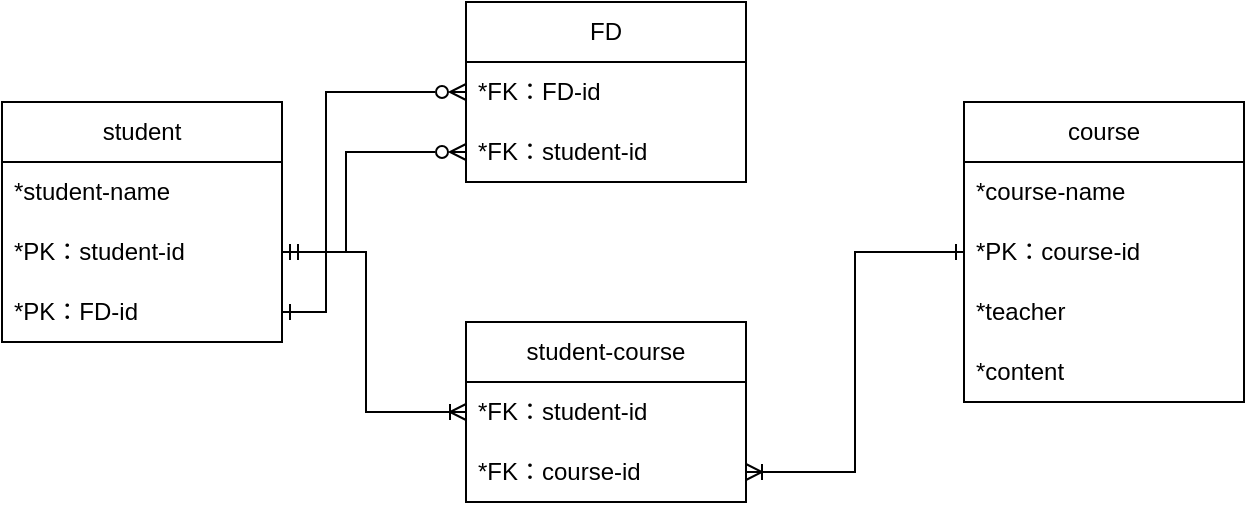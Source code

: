 <mxfile version="22.0.8" type="device">
  <diagram id="R2lEEEUBdFMjLlhIrx00" name="Page-1">
    <mxGraphModel dx="690" dy="369" grid="1" gridSize="10" guides="1" tooltips="1" connect="1" arrows="1" fold="1" page="1" pageScale="1" pageWidth="850" pageHeight="1100" math="0" shadow="0" extFonts="Permanent Marker^https://fonts.googleapis.com/css?family=Permanent+Marker">
      <root>
        <mxCell id="0" />
        <mxCell id="1" parent="0" />
        <mxCell id="C-vyLk0tnHw3VtMMgP7b-1" value="" style="edgeStyle=orthogonalEdgeStyle;endArrow=ERoneToMany;startArrow=ERmandOne;endFill=0;startFill=0;entryX=0;entryY=0.5;entryDx=0;entryDy=0;rounded=0;" parent="1" source="YrzM-Mq8mZQ_cMHaO6eN-5" target="YrzM-Mq8mZQ_cMHaO6eN-8" edge="1">
          <mxGeometry width="100" height="100" relative="1" as="geometry">
            <mxPoint x="227" y="325" as="sourcePoint" />
            <mxPoint x="330" y="505" as="targetPoint" />
            <Array as="points">
              <mxPoint x="290" y="395" />
              <mxPoint x="290" y="475" />
            </Array>
          </mxGeometry>
        </mxCell>
        <mxCell id="YrzM-Mq8mZQ_cMHaO6eN-3" value="student" style="swimlane;fontStyle=0;childLayout=stackLayout;horizontal=1;startSize=30;horizontalStack=0;resizeParent=1;resizeParentMax=0;resizeLast=0;collapsible=1;marginBottom=0;whiteSpace=wrap;html=1;" vertex="1" parent="1">
          <mxGeometry x="108" y="320" width="140" height="120" as="geometry">
            <mxRectangle x="318" y="320" width="80" height="30" as="alternateBounds" />
          </mxGeometry>
        </mxCell>
        <mxCell id="YrzM-Mq8mZQ_cMHaO6eN-4" value="*student-name" style="text;strokeColor=none;fillColor=none;align=left;verticalAlign=middle;spacingLeft=4;spacingRight=4;overflow=hidden;points=[[0,0.5],[1,0.5]];portConstraint=eastwest;rotatable=0;whiteSpace=wrap;html=1;" vertex="1" parent="YrzM-Mq8mZQ_cMHaO6eN-3">
          <mxGeometry y="30" width="140" height="30" as="geometry" />
        </mxCell>
        <mxCell id="YrzM-Mq8mZQ_cMHaO6eN-5" value="*PK：student-id" style="text;strokeColor=none;fillColor=none;align=left;verticalAlign=middle;spacingLeft=4;spacingRight=4;overflow=hidden;points=[[0,0.5],[1,0.5]];portConstraint=eastwest;rotatable=0;whiteSpace=wrap;html=1;" vertex="1" parent="YrzM-Mq8mZQ_cMHaO6eN-3">
          <mxGeometry y="60" width="140" height="30" as="geometry" />
        </mxCell>
        <mxCell id="YrzM-Mq8mZQ_cMHaO6eN-16" value="*PK：FD-id" style="text;strokeColor=none;fillColor=none;align=left;verticalAlign=middle;spacingLeft=4;spacingRight=4;overflow=hidden;points=[[0,0.5],[1,0.5]];portConstraint=eastwest;rotatable=0;whiteSpace=wrap;html=1;" vertex="1" parent="YrzM-Mq8mZQ_cMHaO6eN-3">
          <mxGeometry y="90" width="140" height="30" as="geometry" />
        </mxCell>
        <mxCell id="YrzM-Mq8mZQ_cMHaO6eN-7" value="student-course" style="swimlane;fontStyle=0;childLayout=stackLayout;horizontal=1;startSize=30;horizontalStack=0;resizeParent=1;resizeParentMax=0;resizeLast=0;collapsible=1;marginBottom=0;whiteSpace=wrap;html=1;" vertex="1" parent="1">
          <mxGeometry x="340" y="430" width="140" height="90" as="geometry" />
        </mxCell>
        <mxCell id="YrzM-Mq8mZQ_cMHaO6eN-8" value="*FK：student-id" style="text;strokeColor=none;fillColor=none;align=left;verticalAlign=middle;spacingLeft=4;spacingRight=4;overflow=hidden;points=[[0,0.5],[1,0.5]];portConstraint=eastwest;rotatable=0;whiteSpace=wrap;html=1;" vertex="1" parent="YrzM-Mq8mZQ_cMHaO6eN-7">
          <mxGeometry y="30" width="140" height="30" as="geometry" />
        </mxCell>
        <mxCell id="YrzM-Mq8mZQ_cMHaO6eN-9" value="*FK：course-id" style="text;strokeColor=none;fillColor=none;align=left;verticalAlign=middle;spacingLeft=4;spacingRight=4;overflow=hidden;points=[[0,0.5],[1,0.5]];portConstraint=eastwest;rotatable=0;whiteSpace=wrap;html=1;" vertex="1" parent="YrzM-Mq8mZQ_cMHaO6eN-7">
          <mxGeometry y="60" width="140" height="30" as="geometry" />
        </mxCell>
        <mxCell id="YrzM-Mq8mZQ_cMHaO6eN-12" value="course" style="swimlane;fontStyle=0;childLayout=stackLayout;horizontal=1;startSize=30;horizontalStack=0;resizeParent=1;resizeParentMax=0;resizeLast=0;collapsible=1;marginBottom=0;whiteSpace=wrap;html=1;" vertex="1" parent="1">
          <mxGeometry x="589" y="320" width="140" height="150" as="geometry" />
        </mxCell>
        <mxCell id="YrzM-Mq8mZQ_cMHaO6eN-13" value="*course-name" style="text;strokeColor=none;fillColor=none;align=left;verticalAlign=middle;spacingLeft=4;spacingRight=4;overflow=hidden;points=[[0,0.5],[1,0.5]];portConstraint=eastwest;rotatable=0;whiteSpace=wrap;html=1;" vertex="1" parent="YrzM-Mq8mZQ_cMHaO6eN-12">
          <mxGeometry y="30" width="140" height="30" as="geometry" />
        </mxCell>
        <mxCell id="YrzM-Mq8mZQ_cMHaO6eN-14" value="*PK：course-id" style="text;strokeColor=none;fillColor=none;align=left;verticalAlign=middle;spacingLeft=4;spacingRight=4;overflow=hidden;points=[[0,0.5],[1,0.5]];portConstraint=eastwest;rotatable=0;whiteSpace=wrap;html=1;" vertex="1" parent="YrzM-Mq8mZQ_cMHaO6eN-12">
          <mxGeometry y="60" width="140" height="30" as="geometry" />
        </mxCell>
        <mxCell id="YrzM-Mq8mZQ_cMHaO6eN-15" value="*teacher" style="text;strokeColor=none;fillColor=none;align=left;verticalAlign=middle;spacingLeft=4;spacingRight=4;overflow=hidden;points=[[0,0.5],[1,0.5]];portConstraint=eastwest;rotatable=0;whiteSpace=wrap;html=1;" vertex="1" parent="YrzM-Mq8mZQ_cMHaO6eN-12">
          <mxGeometry y="90" width="140" height="30" as="geometry" />
        </mxCell>
        <mxCell id="YrzM-Mq8mZQ_cMHaO6eN-41" value="*content" style="text;strokeColor=none;fillColor=none;align=left;verticalAlign=middle;spacingLeft=4;spacingRight=4;overflow=hidden;points=[[0,0.5],[1,0.5]];portConstraint=eastwest;rotatable=0;whiteSpace=wrap;html=1;" vertex="1" parent="YrzM-Mq8mZQ_cMHaO6eN-12">
          <mxGeometry y="120" width="140" height="30" as="geometry" />
        </mxCell>
        <mxCell id="YrzM-Mq8mZQ_cMHaO6eN-18" value="FD" style="swimlane;fontStyle=0;childLayout=stackLayout;horizontal=1;startSize=30;horizontalStack=0;resizeParent=1;resizeParentMax=0;resizeLast=0;collapsible=1;marginBottom=0;whiteSpace=wrap;html=1;" vertex="1" parent="1">
          <mxGeometry x="340" y="270" width="140" height="90" as="geometry" />
        </mxCell>
        <mxCell id="YrzM-Mq8mZQ_cMHaO6eN-19" value="*FK：FD-id" style="text;strokeColor=none;fillColor=none;align=left;verticalAlign=middle;spacingLeft=4;spacingRight=4;overflow=hidden;points=[[0,0.5],[1,0.5]];portConstraint=eastwest;rotatable=0;whiteSpace=wrap;html=1;" vertex="1" parent="YrzM-Mq8mZQ_cMHaO6eN-18">
          <mxGeometry y="30" width="140" height="30" as="geometry" />
        </mxCell>
        <mxCell id="YrzM-Mq8mZQ_cMHaO6eN-20" value="*FK：student-id" style="text;strokeColor=none;fillColor=none;align=left;verticalAlign=middle;spacingLeft=4;spacingRight=4;overflow=hidden;points=[[0,0.5],[1,0.5]];portConstraint=eastwest;rotatable=0;whiteSpace=wrap;html=1;" vertex="1" parent="YrzM-Mq8mZQ_cMHaO6eN-18">
          <mxGeometry y="60" width="140" height="30" as="geometry" />
        </mxCell>
        <mxCell id="YrzM-Mq8mZQ_cMHaO6eN-38" value="" style="edgeStyle=orthogonalEdgeStyle;rounded=0;orthogonalLoop=1;jettySize=auto;html=1;entryX=1;entryY=0.5;entryDx=0;entryDy=0;endArrow=ERoneToMany;endFill=0;startArrow=ERone;startFill=0;" edge="1" parent="1" source="YrzM-Mq8mZQ_cMHaO6eN-14" target="YrzM-Mq8mZQ_cMHaO6eN-9">
          <mxGeometry relative="1" as="geometry" />
        </mxCell>
        <mxCell id="YrzM-Mq8mZQ_cMHaO6eN-39" style="edgeStyle=orthogonalEdgeStyle;rounded=0;orthogonalLoop=1;jettySize=auto;html=1;exitX=1;exitY=0.5;exitDx=0;exitDy=0;startArrow=ERmandOne;startFill=0;endArrow=ERzeroToMany;endFill=0;" edge="1" parent="1" source="YrzM-Mq8mZQ_cMHaO6eN-5" target="YrzM-Mq8mZQ_cMHaO6eN-20">
          <mxGeometry relative="1" as="geometry">
            <Array as="points">
              <mxPoint x="280" y="395" />
              <mxPoint x="280" y="345" />
            </Array>
          </mxGeometry>
        </mxCell>
        <mxCell id="YrzM-Mq8mZQ_cMHaO6eN-40" style="edgeStyle=orthogonalEdgeStyle;rounded=0;orthogonalLoop=1;jettySize=auto;html=1;exitX=1;exitY=0.5;exitDx=0;exitDy=0;startArrow=ERone;startFill=0;endArrow=ERzeroToMany;endFill=0;" edge="1" parent="1" source="YrzM-Mq8mZQ_cMHaO6eN-16" target="YrzM-Mq8mZQ_cMHaO6eN-19">
          <mxGeometry relative="1" as="geometry">
            <Array as="points">
              <mxPoint x="270" y="425" />
              <mxPoint x="270" y="315" />
            </Array>
          </mxGeometry>
        </mxCell>
      </root>
    </mxGraphModel>
  </diagram>
</mxfile>
